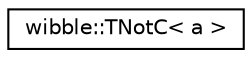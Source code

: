 digraph G
{
  edge [fontname="Helvetica",fontsize="10",labelfontname="Helvetica",labelfontsize="10"];
  node [fontname="Helvetica",fontsize="10",shape=record];
  rankdir="LR";
  Node1 [label="wibble::TNotC\< a \>",height=0.2,width=0.4,color="black", fillcolor="white", style="filled",URL="$structwibble_1_1TNotC.html"];
}
